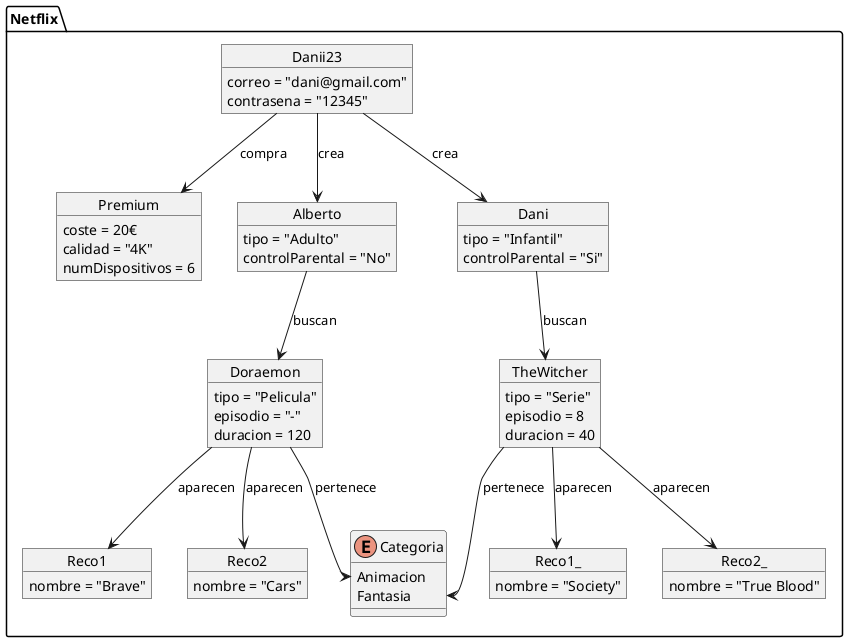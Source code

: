 @startuml
package Netflix {
    object Danii23 {
        correo = "dani@gmail.com"
        contrasena = "12345"
    }

    object Premium {
        coste = 20€
        calidad = "4K"
        numDispositivos = 6
    }

    object Alberto {
        tipo = "Adulto"
        controlParental = "No"
    }

    object Dani {
        tipo = "Infantil"
        controlParental = "Si"
    }

    object Doraemon {
        tipo = "Pelicula"
        episodio = "-"
        duracion = 120
    }

    object TheWitcher {
        tipo = "Serie"
        episodio = 8
        duracion = 40
    }

    object Reco1 {
        nombre = "Brave"
    }

    object Reco2 {
        nombre = "Cars"
    }

    object Reco1_ {
        nombre = "Society"
    }

    object Reco2_ {
        nombre = "True Blood"
    }


    enum Categoria {
        Animacion
        Fantasia
    }


    Danii23 --> Premium : compra
    Danii23 --> Alberto : crea
    Danii23 --> Dani : crea
    Alberto --> Doraemon : buscan
    Dani --> TheWitcher : buscan
    Doraemon --> Reco1 : aparecen
    Doraemon --> Reco2 : aparecen
    TheWitcher --> Reco1_ : aparecen
    TheWitcher --> Reco2_ : aparecen
    Doraemon --> Categoria::Animacion : pertenece
    TheWitcher --> Categoria::Fantasia : pertenece
}
@enduml